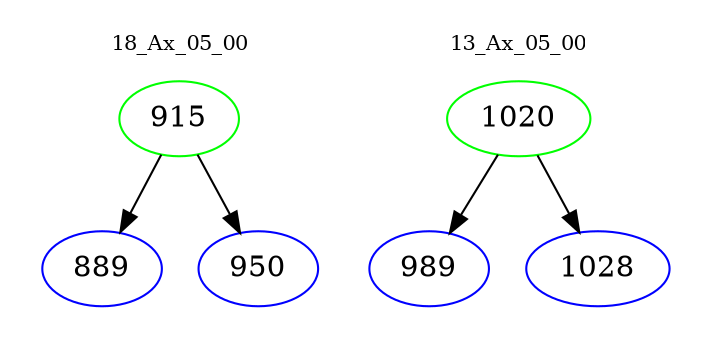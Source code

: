 digraph{
subgraph cluster_0 {
color = white
label = "18_Ax_05_00";
fontsize=10;
T0_915 [label="915", color="green"]
T0_915 -> T0_889 [color="black"]
T0_889 [label="889", color="blue"]
T0_915 -> T0_950 [color="black"]
T0_950 [label="950", color="blue"]
}
subgraph cluster_1 {
color = white
label = "13_Ax_05_00";
fontsize=10;
T1_1020 [label="1020", color="green"]
T1_1020 -> T1_989 [color="black"]
T1_989 [label="989", color="blue"]
T1_1020 -> T1_1028 [color="black"]
T1_1028 [label="1028", color="blue"]
}
}

